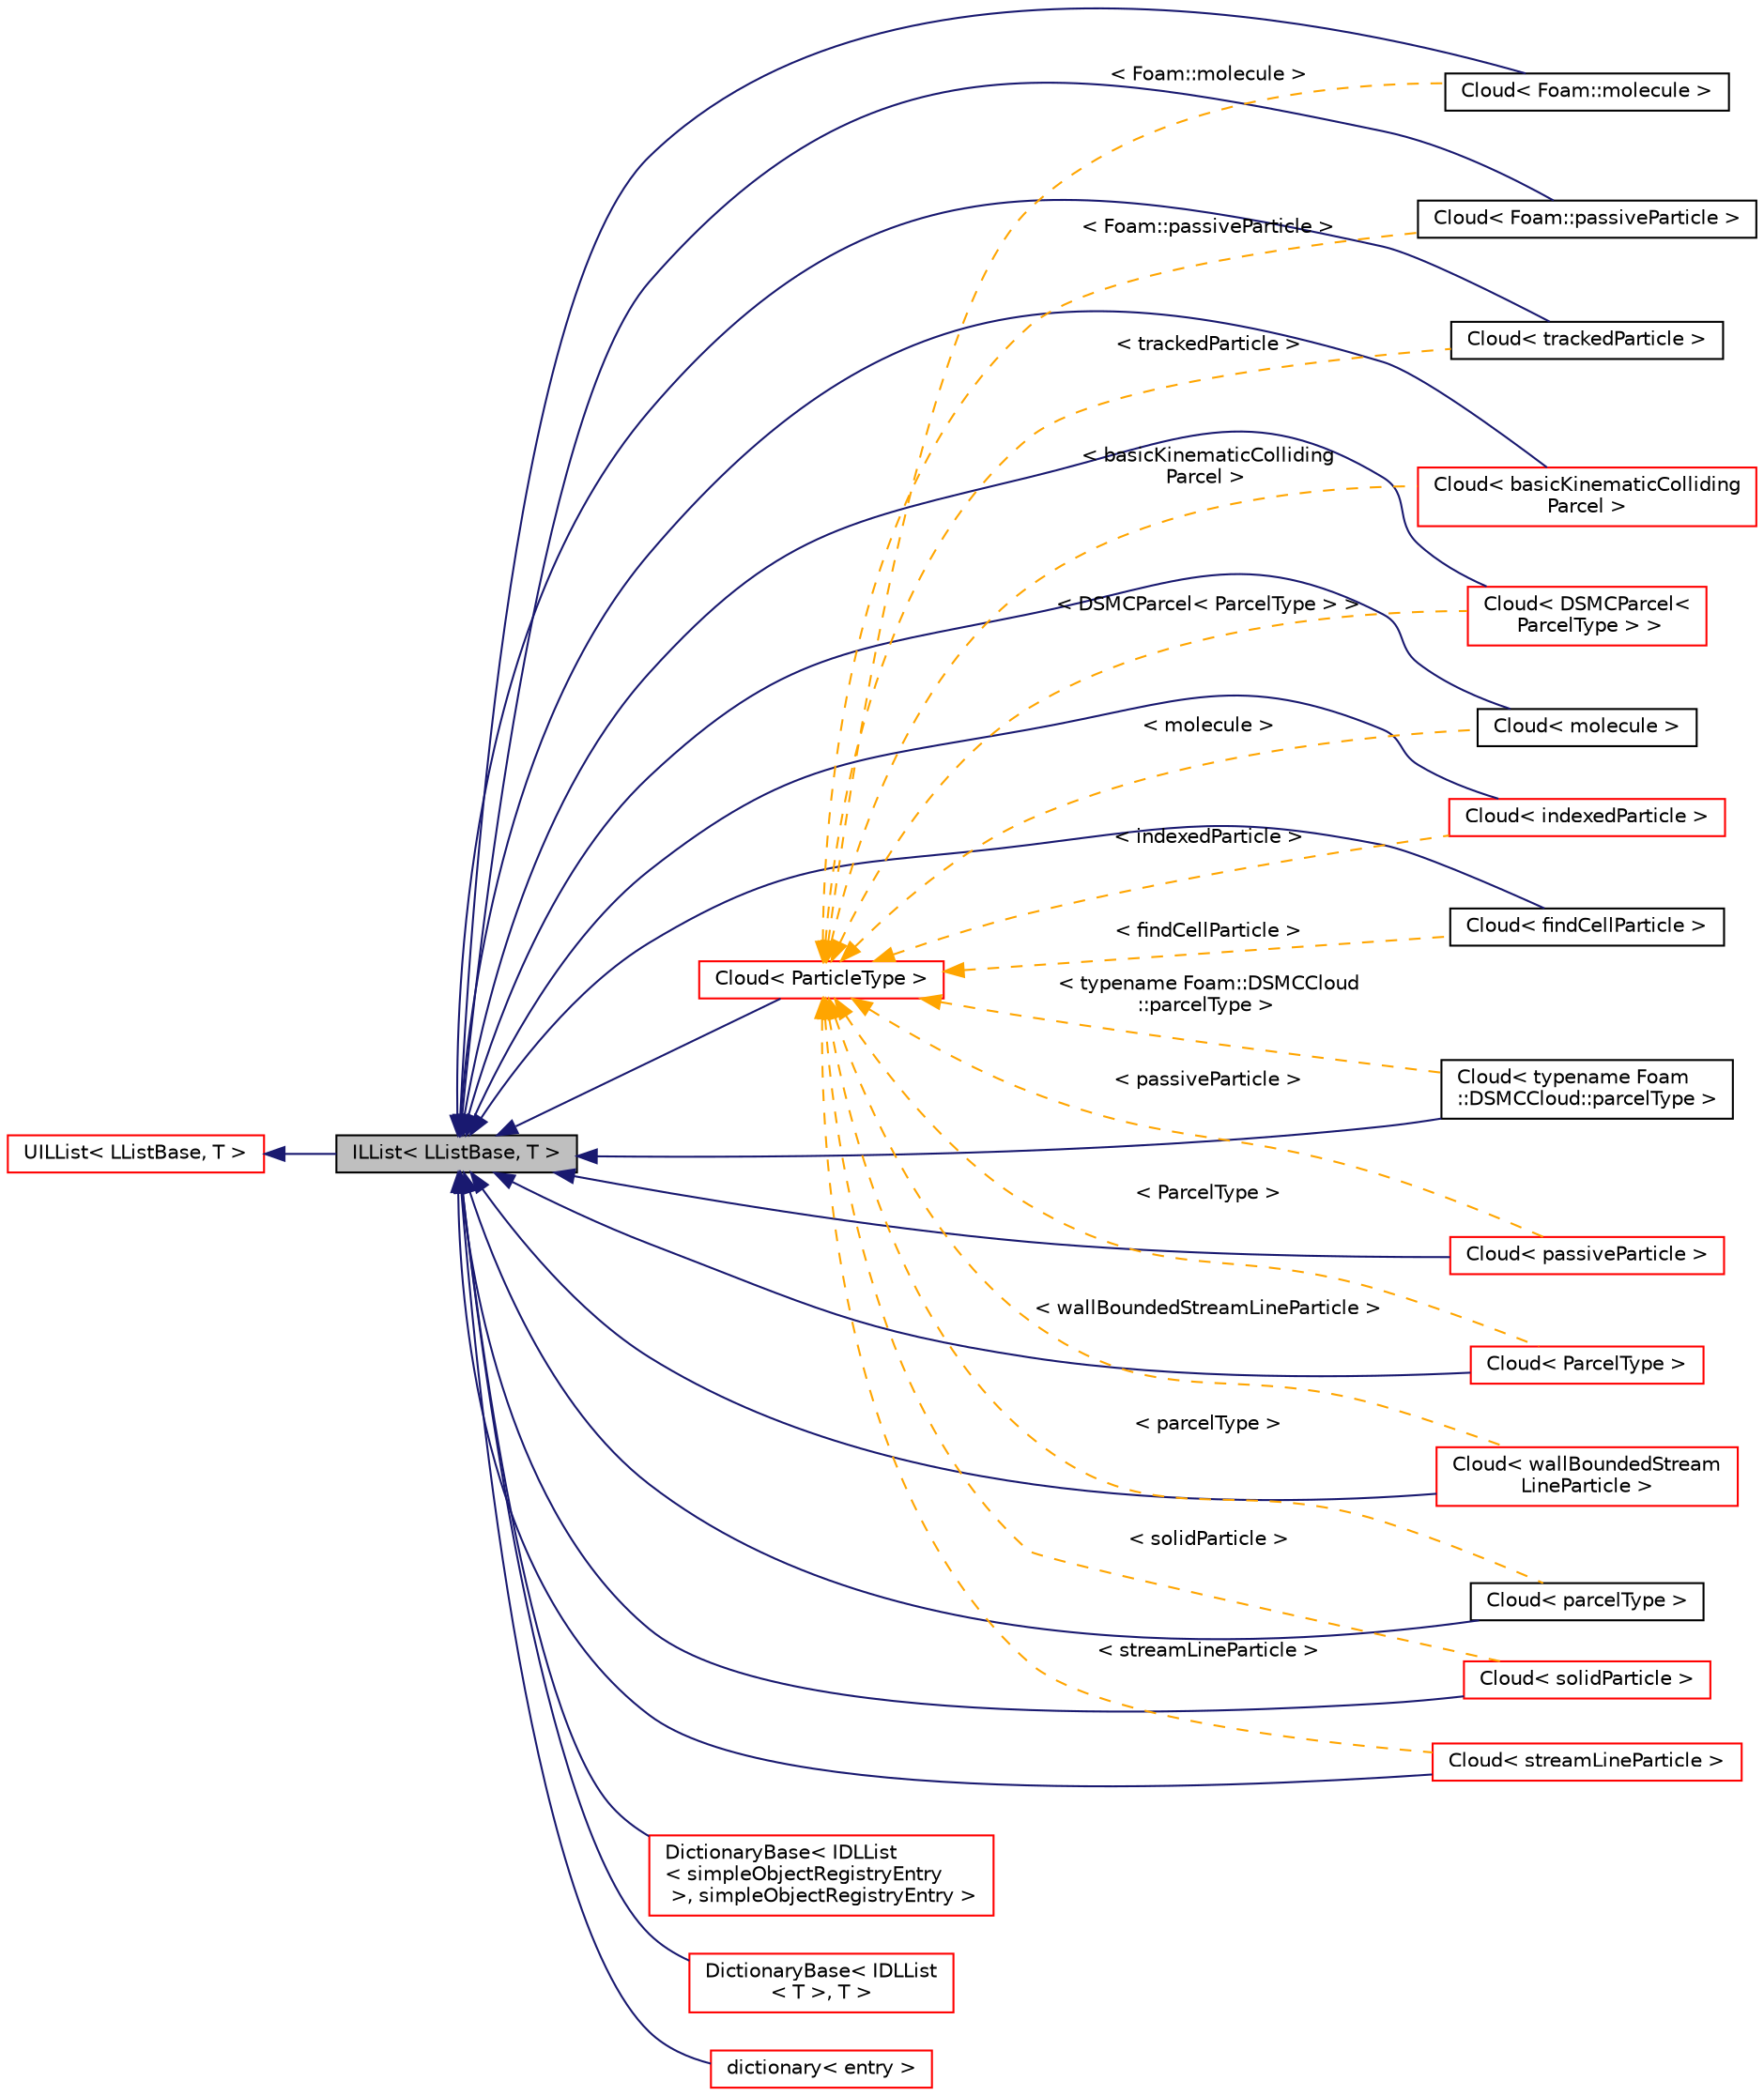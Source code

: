 digraph "ILList&lt; LListBase, T &gt;"
{
  bgcolor="transparent";
  edge [fontname="Helvetica",fontsize="10",labelfontname="Helvetica",labelfontsize="10"];
  node [fontname="Helvetica",fontsize="10",shape=record];
  rankdir="LR";
  Node0 [label="ILList\< LListBase, T \>",height=0.2,width=0.4,color="black", fillcolor="grey75", style="filled", fontcolor="black"];
  Node1 -> Node0 [dir="back",color="midnightblue",fontsize="10",style="solid",fontname="Helvetica"];
  Node1 [label="UILList\< LListBase, T \>",height=0.2,width=0.4,color="red",URL="$a26933.html",tooltip="Template class for intrusive linked lists. "];
  Node0 -> Node3 [dir="back",color="midnightblue",fontsize="10",style="solid",fontname="Helvetica"];
  Node3 [label="Cloud\< basicKinematicColliding\lParcel \>",height=0.2,width=0.4,color="red",URL="$a24697.html"];
  Node0 -> Node6 [dir="back",color="midnightblue",fontsize="10",style="solid",fontname="Helvetica"];
  Node6 [label="Cloud\< DSMCParcel\<\l ParcelType \> \>",height=0.2,width=0.4,color="red",URL="$a24697.html"];
  Node0 -> Node8 [dir="back",color="midnightblue",fontsize="10",style="solid",fontname="Helvetica"];
  Node8 [label="Cloud\< findCellParticle \>",height=0.2,width=0.4,color="black",URL="$a24697.html"];
  Node0 -> Node9 [dir="back",color="midnightblue",fontsize="10",style="solid",fontname="Helvetica"];
  Node9 [label="Cloud\< Foam::molecule \>",height=0.2,width=0.4,color="black",URL="$a24697.html"];
  Node0 -> Node10 [dir="back",color="midnightblue",fontsize="10",style="solid",fontname="Helvetica"];
  Node10 [label="Cloud\< Foam::passiveParticle \>",height=0.2,width=0.4,color="black",URL="$a24697.html"];
  Node0 -> Node11 [dir="back",color="midnightblue",fontsize="10",style="solid",fontname="Helvetica"];
  Node11 [label="Cloud\< indexedParticle \>",height=0.2,width=0.4,color="red",URL="$a24697.html"];
  Node0 -> Node13 [dir="back",color="midnightblue",fontsize="10",style="solid",fontname="Helvetica"];
  Node13 [label="Cloud\< molecule \>",height=0.2,width=0.4,color="black",URL="$a24697.html"];
  Node0 -> Node14 [dir="back",color="midnightblue",fontsize="10",style="solid",fontname="Helvetica"];
  Node14 [label="Cloud\< parcelType \>",height=0.2,width=0.4,color="black",URL="$a24697.html"];
  Node0 -> Node15 [dir="back",color="midnightblue",fontsize="10",style="solid",fontname="Helvetica"];
  Node15 [label="Cloud\< ParcelType \>",height=0.2,width=0.4,color="red",URL="$a24697.html"];
  Node0 -> Node31 [dir="back",color="midnightblue",fontsize="10",style="solid",fontname="Helvetica"];
  Node31 [label="Cloud\< passiveParticle \>",height=0.2,width=0.4,color="red",URL="$a24697.html"];
  Node0 -> Node33 [dir="back",color="midnightblue",fontsize="10",style="solid",fontname="Helvetica"];
  Node33 [label="Cloud\< solidParticle \>",height=0.2,width=0.4,color="red",URL="$a24697.html"];
  Node0 -> Node35 [dir="back",color="midnightblue",fontsize="10",style="solid",fontname="Helvetica"];
  Node35 [label="Cloud\< streamLineParticle \>",height=0.2,width=0.4,color="red",URL="$a24697.html"];
  Node0 -> Node37 [dir="back",color="midnightblue",fontsize="10",style="solid",fontname="Helvetica"];
  Node37 [label="Cloud\< trackedParticle \>",height=0.2,width=0.4,color="black",URL="$a24697.html"];
  Node0 -> Node38 [dir="back",color="midnightblue",fontsize="10",style="solid",fontname="Helvetica"];
  Node38 [label="Cloud\< typename Foam\l::DSMCCloud::parcelType \>",height=0.2,width=0.4,color="black",URL="$a24697.html"];
  Node0 -> Node39 [dir="back",color="midnightblue",fontsize="10",style="solid",fontname="Helvetica"];
  Node39 [label="Cloud\< wallBoundedStream\lLineParticle \>",height=0.2,width=0.4,color="red",URL="$a24697.html"];
  Node0 -> Node41 [dir="back",color="midnightblue",fontsize="10",style="solid",fontname="Helvetica"];
  Node41 [label="DictionaryBase\< IDLList\l\< simpleObjectRegistryEntry\l \>, simpleObjectRegistryEntry \>",height=0.2,width=0.4,color="red",URL="$a26805.html"];
  Node0 -> Node44 [dir="back",color="midnightblue",fontsize="10",style="solid",fontname="Helvetica"];
  Node44 [label="DictionaryBase\< IDLList\l\< T \>, T \>",height=0.2,width=0.4,color="red",URL="$a26805.html"];
  Node0 -> Node46 [dir="back",color="midnightblue",fontsize="10",style="solid",fontname="Helvetica"];
  Node46 [label="Cloud\< ParticleType \>",height=0.2,width=0.4,color="red",URL="$a24697.html",tooltip="Base cloud calls templated on particle type. "];
  Node46 -> Node10 [dir="back",color="orange",fontsize="10",style="dashed",label=" \< Foam::passiveParticle \>" ,fontname="Helvetica"];
  Node46 -> Node39 [dir="back",color="orange",fontsize="10",style="dashed",label=" \< wallBoundedStreamLineParticle \>" ,fontname="Helvetica"];
  Node46 -> Node8 [dir="back",color="orange",fontsize="10",style="dashed",label=" \< findCellParticle \>" ,fontname="Helvetica"];
  Node46 -> Node11 [dir="back",color="orange",fontsize="10",style="dashed",label=" \< indexedParticle \>" ,fontname="Helvetica"];
  Node46 -> Node3 [dir="back",color="orange",fontsize="10",style="dashed",label=" \< basicKinematicColliding\lParcel \>" ,fontname="Helvetica"];
  Node46 -> Node38 [dir="back",color="orange",fontsize="10",style="dashed",label=" \< typename Foam::DSMCCloud\l::parcelType \>" ,fontname="Helvetica"];
  Node46 -> Node37 [dir="back",color="orange",fontsize="10",style="dashed",label=" \< trackedParticle \>" ,fontname="Helvetica"];
  Node46 -> Node15 [dir="back",color="orange",fontsize="10",style="dashed",label=" \< ParcelType \>" ,fontname="Helvetica"];
  Node46 -> Node9 [dir="back",color="orange",fontsize="10",style="dashed",label=" \< Foam::molecule \>" ,fontname="Helvetica"];
  Node46 -> Node33 [dir="back",color="orange",fontsize="10",style="dashed",label=" \< solidParticle \>" ,fontname="Helvetica"];
  Node46 -> Node14 [dir="back",color="orange",fontsize="10",style="dashed",label=" \< parcelType \>" ,fontname="Helvetica"];
  Node46 -> Node13 [dir="back",color="orange",fontsize="10",style="dashed",label=" \< molecule \>" ,fontname="Helvetica"];
  Node46 -> Node6 [dir="back",color="orange",fontsize="10",style="dashed",label=" \< DSMCParcel\< ParcelType \> \>" ,fontname="Helvetica"];
  Node46 -> Node31 [dir="back",color="orange",fontsize="10",style="dashed",label=" \< passiveParticle \>" ,fontname="Helvetica"];
  Node46 -> Node35 [dir="back",color="orange",fontsize="10",style="dashed",label=" \< streamLineParticle \>" ,fontname="Helvetica"];
  Node0 -> Node48 [dir="back",color="midnightblue",fontsize="10",style="solid",fontname="Helvetica"];
  Node48 [label="dictionary\< entry \>",height=0.2,width=0.4,color="red",URL="$a27129.html",tooltip="A list of keyword definitions, which are a keyword followed by any number of values (e..."];
}
